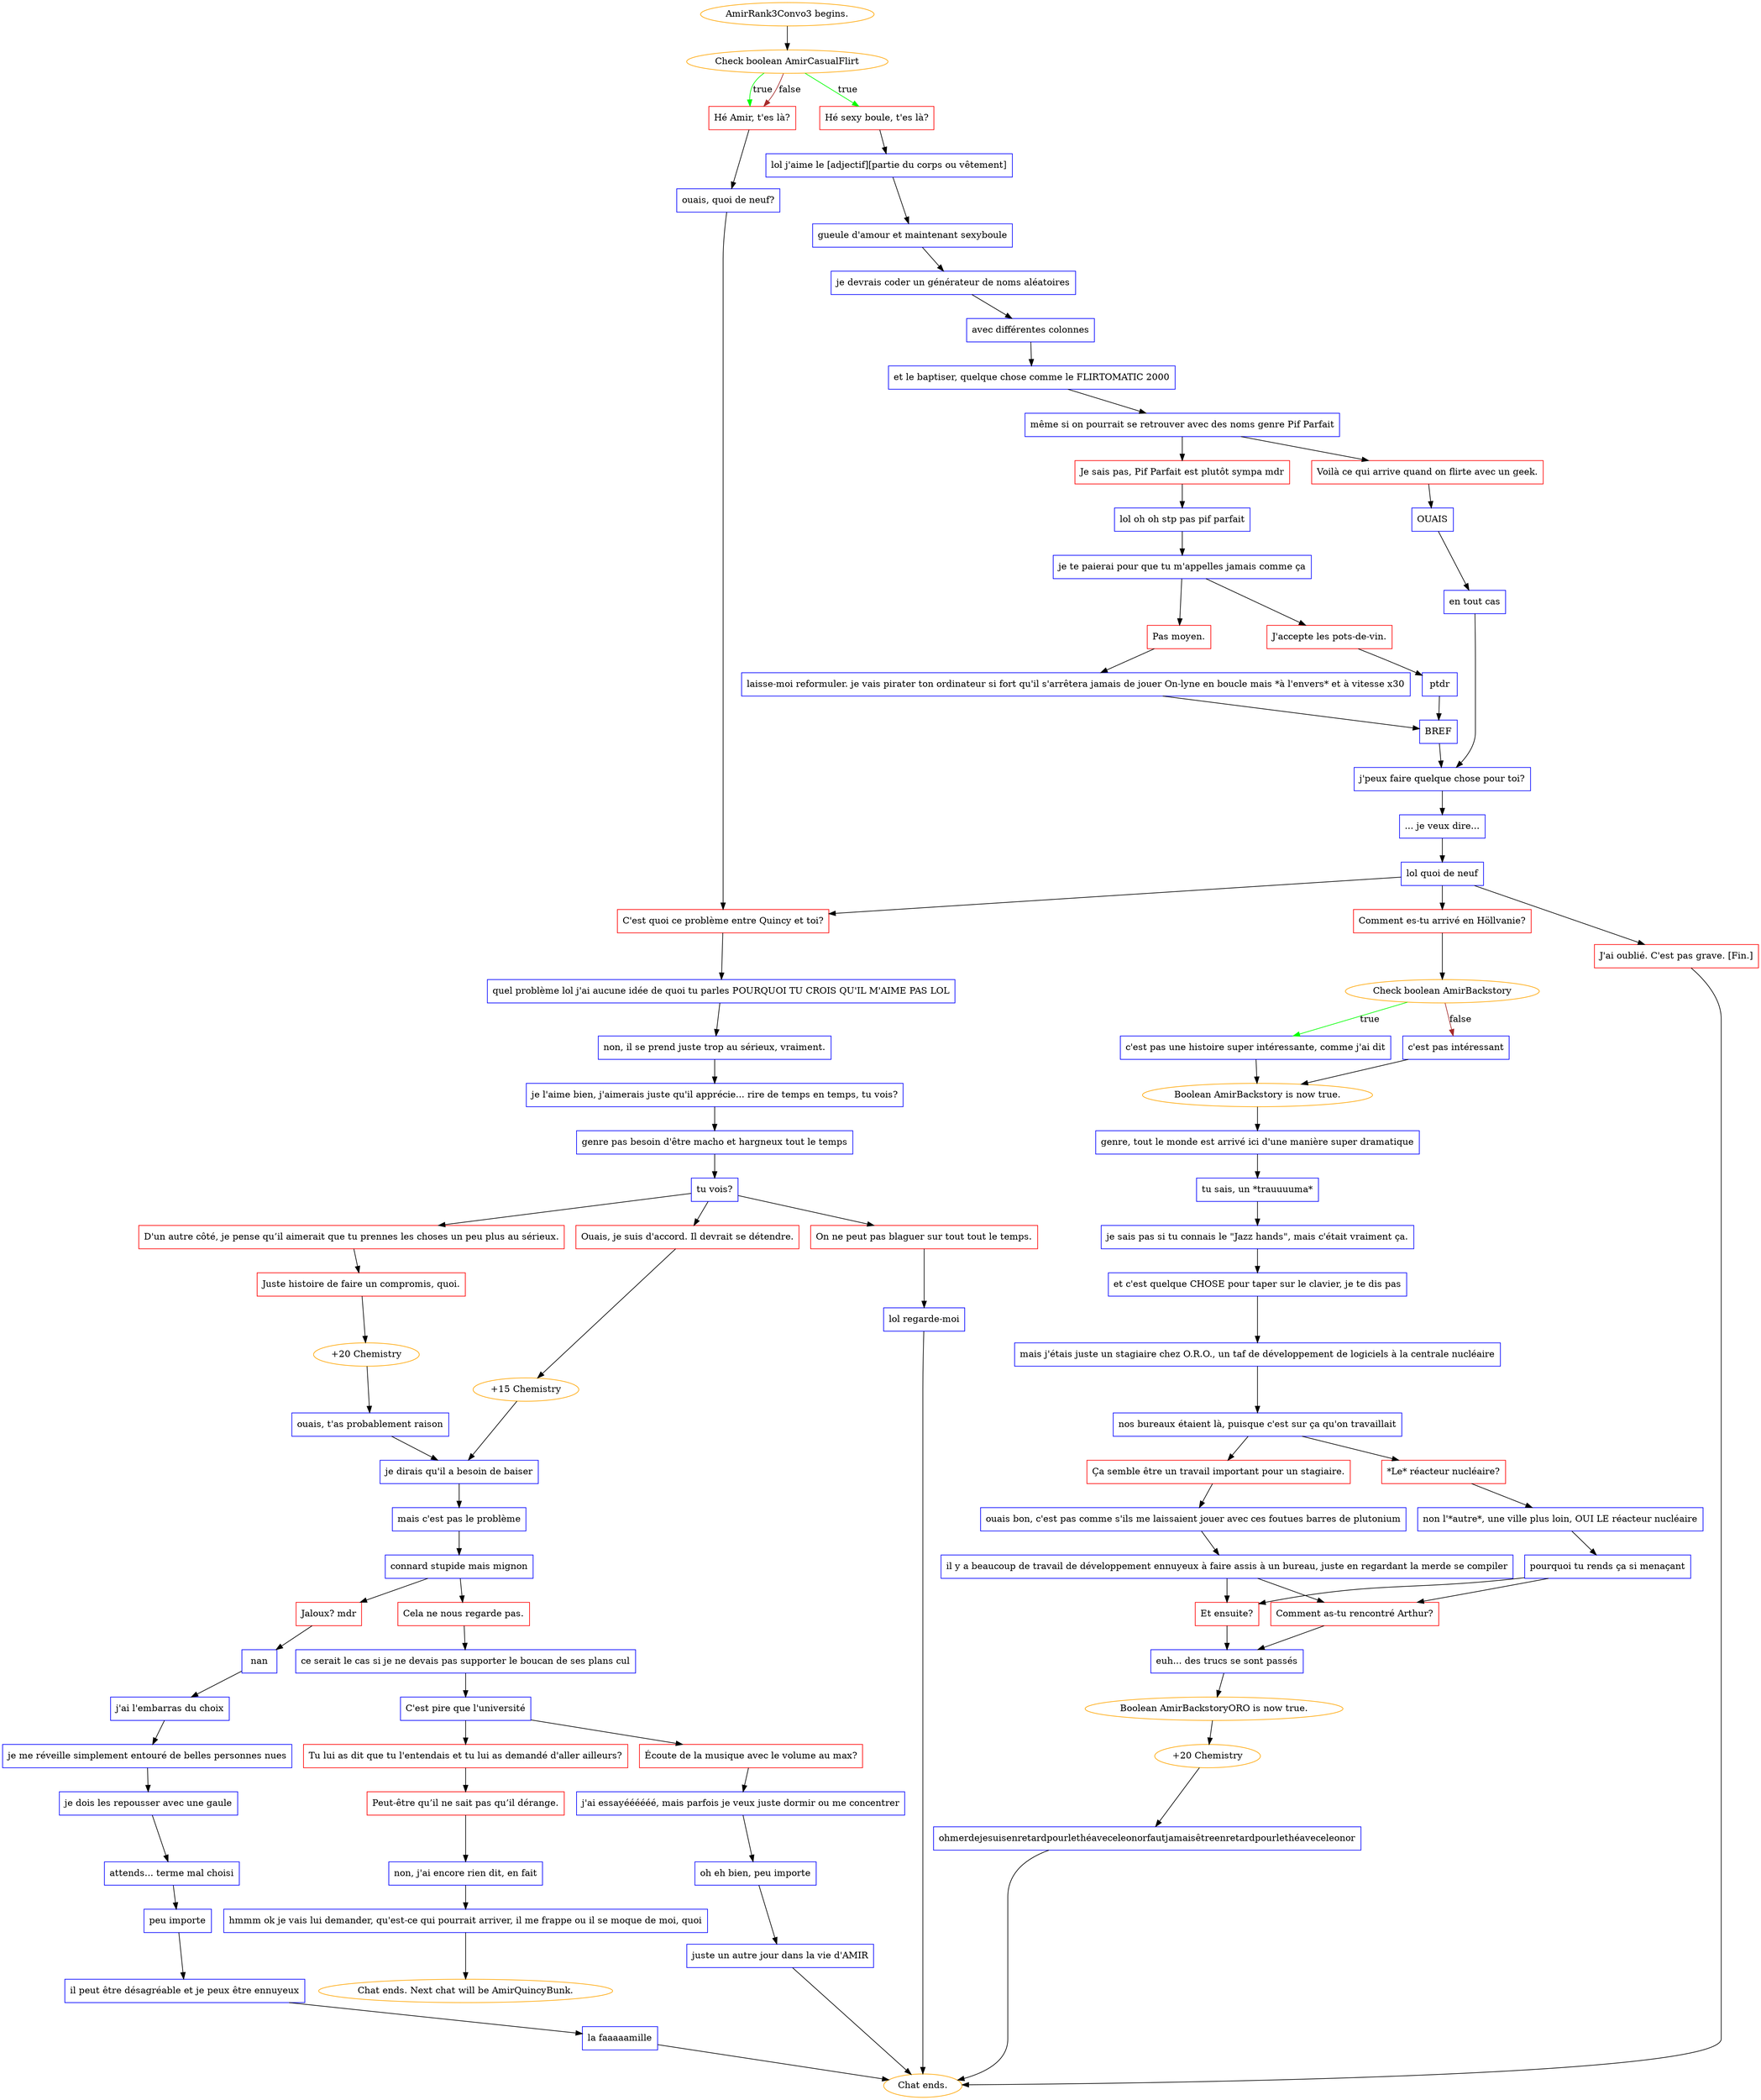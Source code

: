 digraph {
	"AmirRank3Convo3 begins." [color=orange];
		"AmirRank3Convo3 begins." -> j2982152212;
	j2982152212 [label="Check boolean AmirCasualFlirt",color=orange];
		j2982152212 -> j4165798595 [label=true,color=green];
		j2982152212 -> j1606246511 [label=true,color=green];
		j2982152212 -> j1606246511 [label=false,color=brown];
	j4165798595 [label="Hé sexy boule, t'es là?",shape=box,color=red];
		j4165798595 -> j3598091030;
	j1606246511 [label="Hé Amir, t'es là?",shape=box,color=red];
		j1606246511 -> j3904566722;
	j3598091030 [label="lol j'aime le [adjectif][partie du corps ou vêtement]",shape=box,color=blue];
		j3598091030 -> j1775458167;
	j3904566722 [label="ouais, quoi de neuf?",shape=box,color=blue];
		j3904566722 -> j3187041969;
	j1775458167 [label="gueule d'amour et maintenant sexyboule",shape=box,color=blue];
		j1775458167 -> j1517686322;
	j3187041969 [label="C'est quoi ce problème entre Quincy et toi?",shape=box,color=red];
		j3187041969 -> j1127485078;
	j1517686322 [label="je devrais coder un générateur de noms aléatoires",shape=box,color=blue];
		j1517686322 -> j4044274236;
	j1127485078 [label="quel problème lol j'ai aucune idée de quoi tu parles POURQUOI TU CROIS QU'IL M'AIME PAS LOL",shape=box,color=blue];
		j1127485078 -> j2889782916;
	j4044274236 [label="avec différentes colonnes",shape=box,color=blue];
		j4044274236 -> j3649099716;
	j2889782916 [label="non, il se prend juste trop au sérieux, vraiment.",shape=box,color=blue];
		j2889782916 -> j1730761681;
	j3649099716 [label="et le baptiser, quelque chose comme le FLIRTOMATIC 2000",shape=box,color=blue];
		j3649099716 -> j2695301862;
	j1730761681 [label="je l'aime bien, j'aimerais juste qu'il apprécie... rire de temps en temps, tu vois?",shape=box,color=blue];
		j1730761681 -> j210622808;
	j2695301862 [label="même si on pourrait se retrouver avec des noms genre Pif Parfait",shape=box,color=blue];
		j2695301862 -> j1323309083;
		j2695301862 -> j1384495883;
	j210622808 [label="genre pas besoin d'être macho et hargneux tout le temps",shape=box,color=blue];
		j210622808 -> j375723561;
	j1323309083 [label="Je sais pas, Pif Parfait est plutôt sympa mdr",shape=box,color=red];
		j1323309083 -> j3987378504;
	j1384495883 [label="Voilà ce qui arrive quand on flirte avec un geek.",shape=box,color=red];
		j1384495883 -> j2049506002;
	j375723561 [label="tu vois?",shape=box,color=blue];
		j375723561 -> j727777846;
		j375723561 -> j450481673;
		j375723561 -> j1815621753;
	j3987378504 [label="lol oh oh stp pas pif parfait",shape=box,color=blue];
		j3987378504 -> j3813401300;
	j2049506002 [label="OUAIS",shape=box,color=blue];
		j2049506002 -> j2073606963;
	j727777846 [label="D'un autre côté, je pense qu’il aimerait que tu prennes les choses un peu plus au sérieux.",shape=box,color=red];
		j727777846 -> j1262099802;
	j450481673 [label="Ouais, je suis d'accord. Il devrait se détendre.",shape=box,color=red];
		j450481673 -> j2494450739;
	j1815621753 [label="On ne peut pas blaguer sur tout tout le temps.",shape=box,color=red];
		j1815621753 -> j3939628550;
	j3813401300 [label="je te paierai pour que tu m'appelles jamais comme ça",shape=box,color=blue];
		j3813401300 -> j2111369546;
		j3813401300 -> j2070982425;
	j2073606963 [label="en tout cas",shape=box,color=blue];
		j2073606963 -> j2349893117;
	j1262099802 [label="Juste histoire de faire un compromis, quoi.",shape=box,color=red];
		j1262099802 -> j2003733437;
	j2494450739 [label="+15 Chemistry",color=orange];
		j2494450739 -> j509840906;
	j3939628550 [label="lol regarde-moi",shape=box,color=blue];
		j3939628550 -> "Chat ends.";
	j2111369546 [label="J'accepte les pots-de-vin.",shape=box,color=red];
		j2111369546 -> j3036251284;
	j2070982425 [label="Pas moyen.",shape=box,color=red];
		j2070982425 -> j542975513;
	j2349893117 [label="j'peux faire quelque chose pour toi?",shape=box,color=blue];
		j2349893117 -> j1205168471;
	j2003733437 [label="+20 Chemistry",color=orange];
		j2003733437 -> j3298497074;
	j509840906 [label="je dirais qu'il a besoin de baiser",shape=box,color=blue];
		j509840906 -> j2949929011;
	"Chat ends." [color=orange];
	j3036251284 [label="ptdr",shape=box,color=blue];
		j3036251284 -> j3772574222;
	j542975513 [label="laisse-moi reformuler. je vais pirater ton ordinateur si fort qu'il s'arrêtera jamais de jouer On-lyne en boucle mais *à l'envers* et à vitesse x30",shape=box,color=blue];
		j542975513 -> j3772574222;
	j1205168471 [label="... je veux dire...",shape=box,color=blue];
		j1205168471 -> j3313810485;
	j3298497074 [label="ouais, t'as probablement raison",shape=box,color=blue];
		j3298497074 -> j509840906;
	j2949929011 [label="mais c'est pas le problème",shape=box,color=blue];
		j2949929011 -> j3323087577;
	j3772574222 [label="BREF",shape=box,color=blue];
		j3772574222 -> j2349893117;
	j3313810485 [label="lol quoi de neuf",shape=box,color=blue];
		j3313810485 -> j2369656065;
		j3313810485 -> j3187041969;
		j3313810485 -> j1590818729;
	j3323087577 [label="connard stupide mais mignon",shape=box,color=blue];
		j3323087577 -> j514110413;
		j3323087577 -> j2119258811;
	j2369656065 [label="Comment es-tu arrivé en Höllvanie?",shape=box,color=red];
		j2369656065 -> j1182970936;
	j1590818729 [label="J'ai oublié. C'est pas grave. [Fin.]",shape=box,color=red];
		j1590818729 -> "Chat ends.";
	j514110413 [label="Jaloux? mdr",shape=box,color=red];
		j514110413 -> j3039801997;
	j2119258811 [label="Cela ne nous regarde pas.",shape=box,color=red];
		j2119258811 -> j3452852074;
	j1182970936 [label="Check boolean AmirBackstory",color=orange];
		j1182970936 -> j3349540440 [label=true,color=green];
		j1182970936 -> j4206025584 [label=false,color=brown];
	j3039801997 [label="nan",shape=box,color=blue];
		j3039801997 -> j364562901;
	j3452852074 [label="ce serait le cas si je ne devais pas supporter le boucan de ses plans cul",shape=box,color=blue];
		j3452852074 -> j2636107656;
	j3349540440 [label="c'est pas une histoire super intéressante, comme j'ai dit",shape=box,color=blue];
		j3349540440 -> j2346494363;
	j4206025584 [label="c'est pas intéressant",shape=box,color=blue];
		j4206025584 -> j2346494363;
	j364562901 [label="j'ai l'embarras du choix",shape=box,color=blue];
		j364562901 -> j2254912080;
	j2636107656 [label="C'est pire que l'université",shape=box,color=blue];
		j2636107656 -> j43498938;
		j2636107656 -> j4151847077;
	j2346494363 [label="Boolean AmirBackstory is now true.",color=orange];
		j2346494363 -> j2125661601;
	j2254912080 [label="je me réveille simplement entouré de belles personnes nues",shape=box,color=blue];
		j2254912080 -> j3315447289;
	j43498938 [label="Tu lui as dit que tu l'entendais et tu lui as demandé d'aller ailleurs?",shape=box,color=red];
		j43498938 -> j2723730821;
	j4151847077 [label="Écoute de la musique avec le volume au max?",shape=box,color=red];
		j4151847077 -> j2763376653;
	j2125661601 [label="genre, tout le monde est arrivé ici d'une manière super dramatique",shape=box,color=blue];
		j2125661601 -> j3159718065;
	j3315447289 [label="je dois les repousser avec une gaule",shape=box,color=blue];
		j3315447289 -> j1901939578;
	j2723730821 [label="Peut-être qu’il ne sait pas qu’il dérange.",shape=box,color=red];
		j2723730821 -> j3849747872;
	j2763376653 [label="j'ai essayéééééé, mais parfois je veux juste dormir ou me concentrer",shape=box,color=blue];
		j2763376653 -> j586619671;
	j3159718065 [label="tu sais, un *trauuuuma*",shape=box,color=blue];
		j3159718065 -> j1716983799;
	j1901939578 [label="attends... terme mal choisi",shape=box,color=blue];
		j1901939578 -> j3652586029;
	j3849747872 [label="non, j'ai encore rien dit, en fait",shape=box,color=blue];
		j3849747872 -> j3889478442;
	j586619671 [label="oh eh bien, peu importe",shape=box,color=blue];
		j586619671 -> j445506547;
	j1716983799 [label="je sais pas si tu connais le \"Jazz hands\", mais c'était vraiment ça.",shape=box,color=blue];
		j1716983799 -> j2605117971;
	j3652586029 [label="peu importe",shape=box,color=blue];
		j3652586029 -> j1247437345;
	j3889478442 [label="hmmm ok je vais lui demander, qu'est-ce qui pourrait arriver, il me frappe ou il se moque de moi, quoi",shape=box,color=blue];
		j3889478442 -> "Chat ends. Next chat will be AmirQuincyBunk.";
	j445506547 [label="juste un autre jour dans la vie d'AMIR",shape=box,color=blue];
		j445506547 -> "Chat ends.";
	j2605117971 [label="et c'est quelque CHOSE pour taper sur le clavier, je te dis pas",shape=box,color=blue];
		j2605117971 -> j4027310272;
	j1247437345 [label="il peut être désagréable et je peux être ennuyeux",shape=box,color=blue];
		j1247437345 -> j4020736455;
	"Chat ends. Next chat will be AmirQuincyBunk." [color=orange];
	j4027310272 [label="mais j'étais juste un stagiaire chez O.R.O., un taf de développement de logiciels à la centrale nucléaire",shape=box,color=blue];
		j4027310272 -> j3230167959;
	j4020736455 [label="la faaaaamille",shape=box,color=blue];
		j4020736455 -> "Chat ends.";
	j3230167959 [label="nos bureaux étaient là, puisque c'est sur ça qu'on travaillait",shape=box,color=blue];
		j3230167959 -> j324178621;
		j3230167959 -> j2644728688;
	j324178621 [label="*Le* réacteur nucléaire?",shape=box,color=red];
		j324178621 -> j1698120017;
	j2644728688 [label="Ça semble être un travail important pour un stagiaire.",shape=box,color=red];
		j2644728688 -> j3841656468;
	j1698120017 [label="non l'*autre*, une ville plus loin, OUI LE réacteur nucléaire",shape=box,color=blue];
		j1698120017 -> j2406850119;
	j3841656468 [label="ouais bon, c'est pas comme s'ils me laissaient jouer avec ces foutues barres de plutonium",shape=box,color=blue];
		j3841656468 -> j432498960;
	j2406850119 [label="pourquoi tu rends ça si menaçant",shape=box,color=blue];
		j2406850119 -> j562023922;
		j2406850119 -> j1292779156;
	j432498960 [label="il y a beaucoup de travail de développement ennuyeux à faire assis à un bureau, juste en regardant la merde se compiler",shape=box,color=blue];
		j432498960 -> j562023922;
		j432498960 -> j1292779156;
	j562023922 [label="Et ensuite?",shape=box,color=red];
		j562023922 -> j1489376873;
	j1292779156 [label="Comment as-tu rencontré Arthur?",shape=box,color=red];
		j1292779156 -> j1489376873;
	j1489376873 [label="euh... des trucs se sont passés",shape=box,color=blue];
		j1489376873 -> j2879196298;
	j2879196298 [label="Boolean AmirBackstoryORO is now true.",color=orange];
		j2879196298 -> j2667641149;
	j2667641149 [label="+20 Chemistry",color=orange];
		j2667641149 -> j153383180;
	j153383180 [label="ohmerdejesuisenretardpourlethéaveceleonorfautjamaisêtreenretardpourlethéaveceleonor",shape=box,color=blue];
		j153383180 -> "Chat ends.";
}